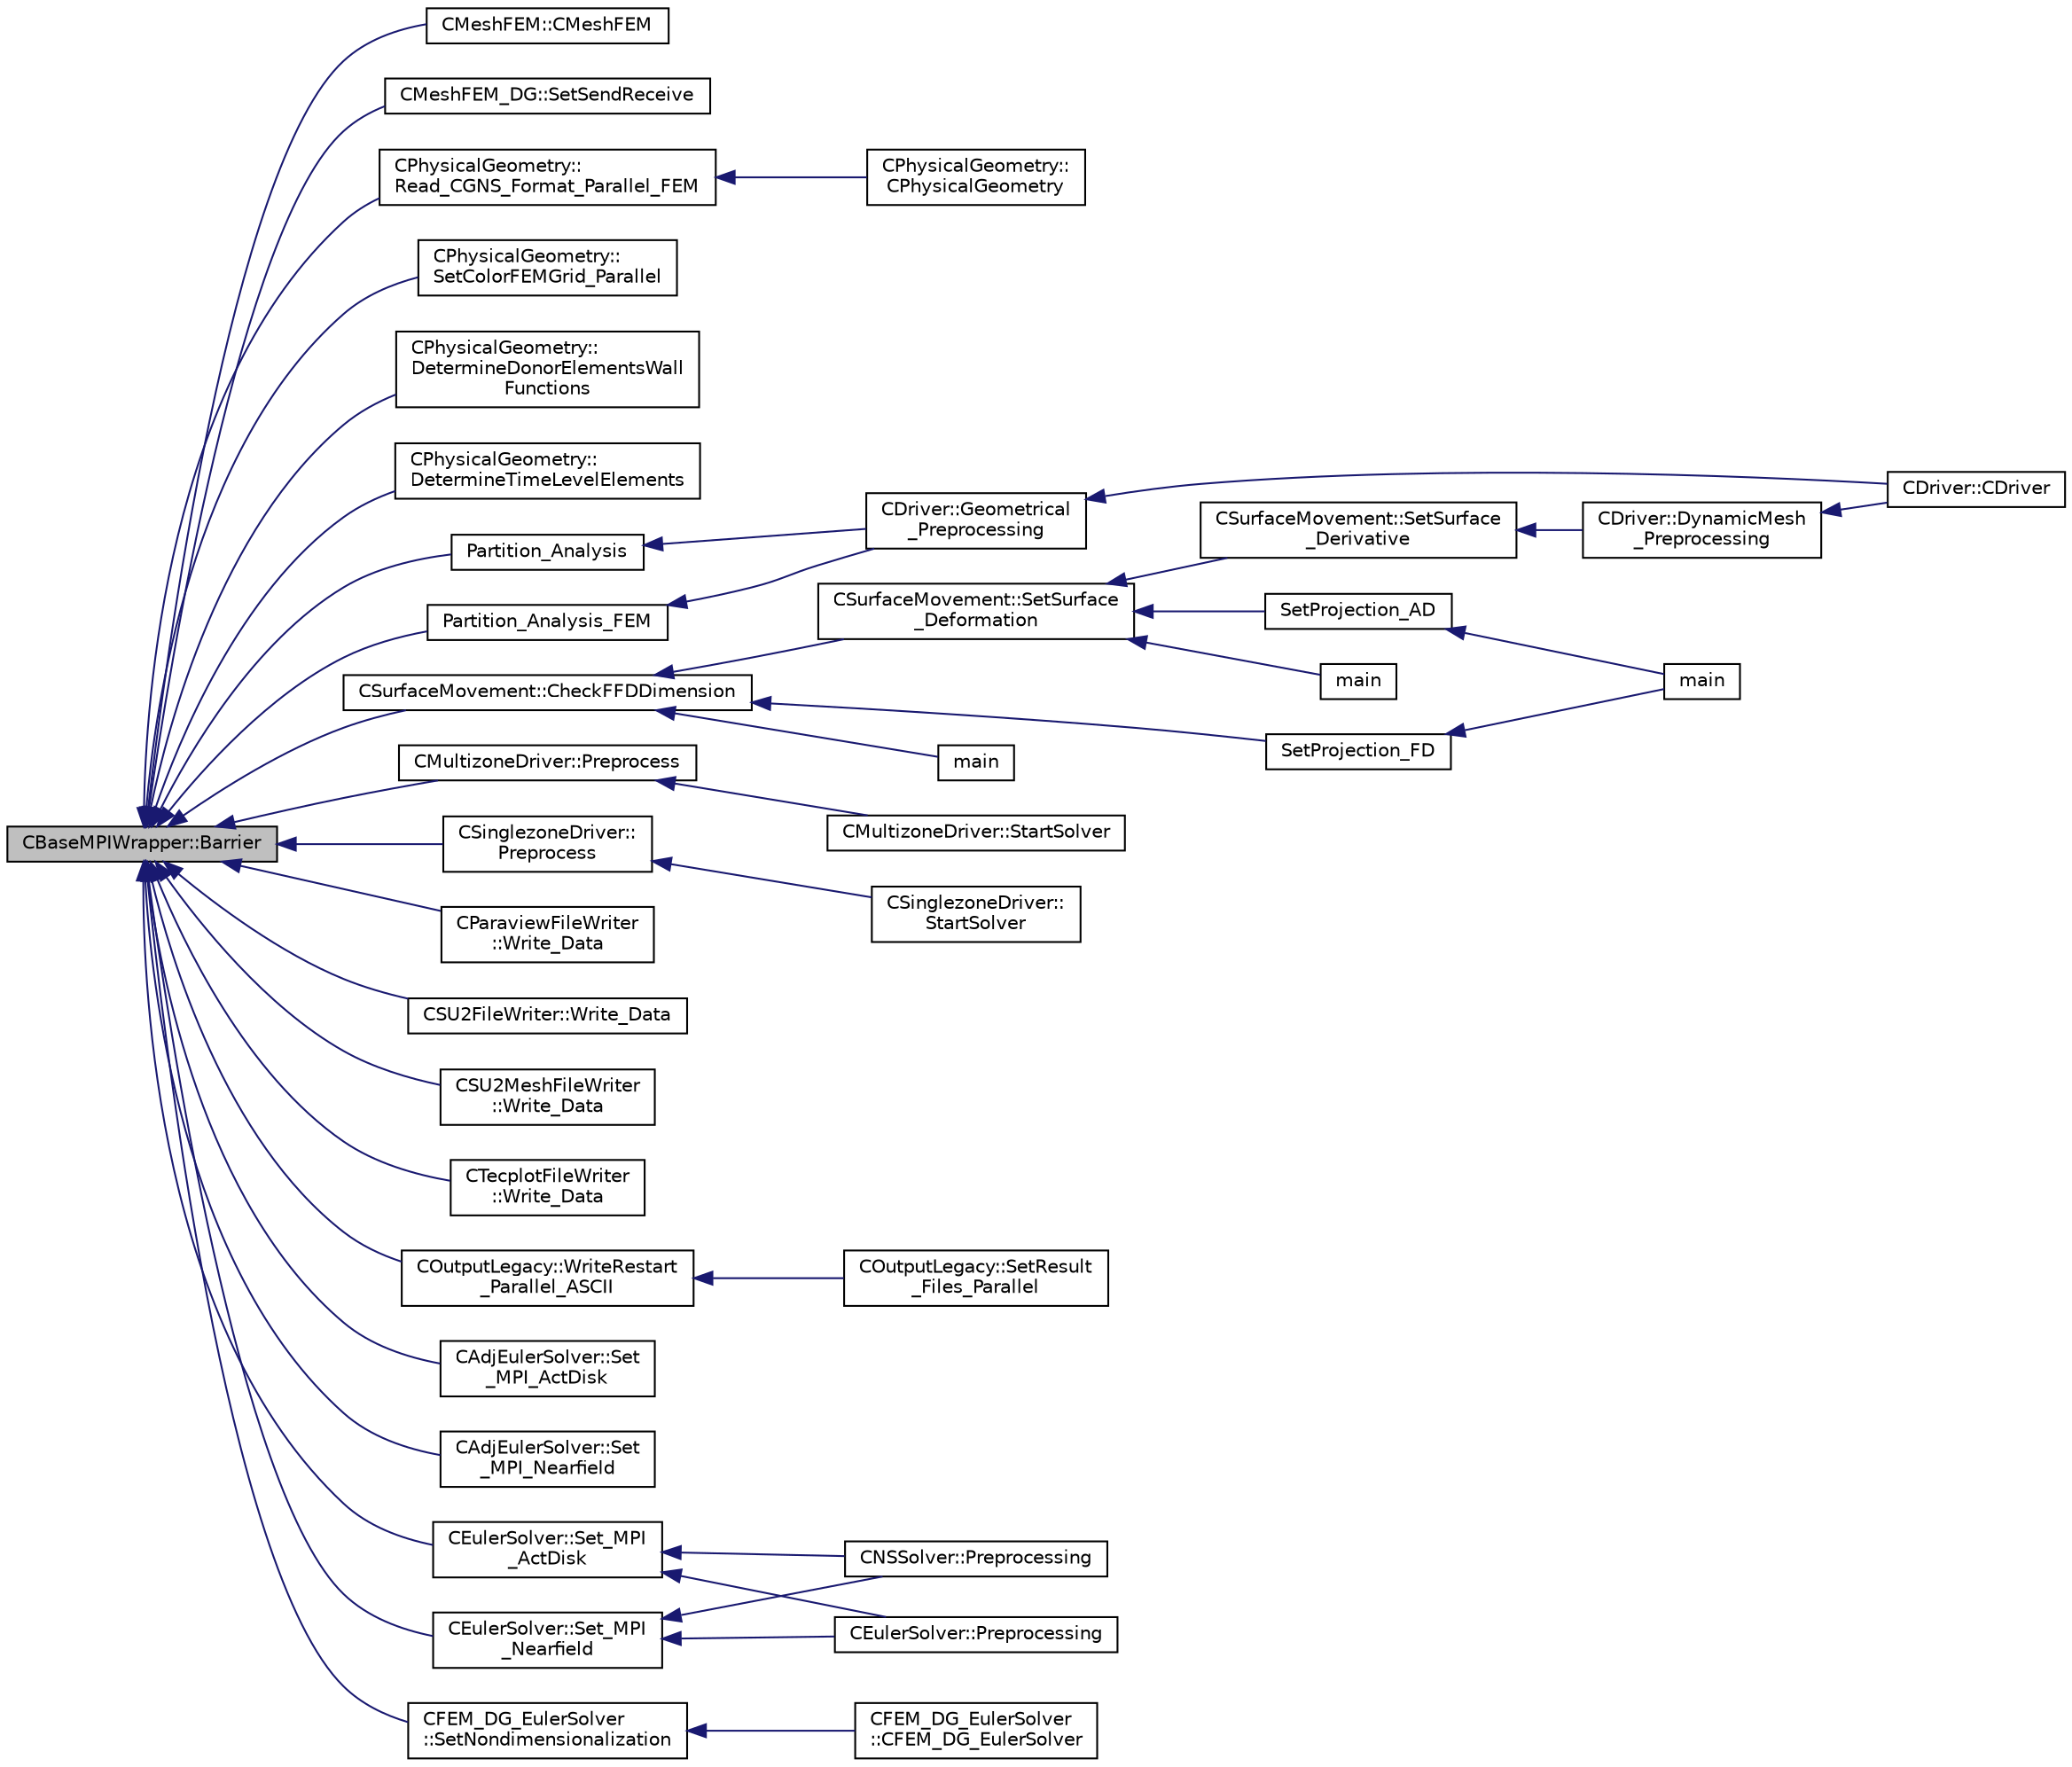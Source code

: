digraph "CBaseMPIWrapper::Barrier"
{
  edge [fontname="Helvetica",fontsize="10",labelfontname="Helvetica",labelfontsize="10"];
  node [fontname="Helvetica",fontsize="10",shape=record];
  rankdir="LR";
  Node1031 [label="CBaseMPIWrapper::Barrier",height=0.2,width=0.4,color="black", fillcolor="grey75", style="filled", fontcolor="black"];
  Node1031 -> Node1032 [dir="back",color="midnightblue",fontsize="10",style="solid",fontname="Helvetica"];
  Node1032 [label="CMeshFEM::CMeshFEM",height=0.2,width=0.4,color="black", fillcolor="white", style="filled",URL="$class_c_mesh_f_e_m.html#ae74b12670fb49ad4d28836d9fc2aab8d",tooltip="Redistributes the grid over the ranks and creates the halo layer. "];
  Node1031 -> Node1033 [dir="back",color="midnightblue",fontsize="10",style="solid",fontname="Helvetica"];
  Node1033 [label="CMeshFEM_DG::SetSendReceive",height=0.2,width=0.4,color="black", fillcolor="white", style="filled",URL="$class_c_mesh_f_e_m___d_g.html#adf8fcdf33a354af9a10af730fe9786bb",tooltip="Set the send receive boundaries of the grid. "];
  Node1031 -> Node1034 [dir="back",color="midnightblue",fontsize="10",style="solid",fontname="Helvetica"];
  Node1034 [label="CPhysicalGeometry::\lRead_CGNS_Format_Parallel_FEM",height=0.2,width=0.4,color="black", fillcolor="white", style="filled",URL="$class_c_physical_geometry.html#a5fa5c4805d03646f8bfbf8622265f958",tooltip="Reads for the FEM solver the geometry of the grid and adjust the boundary conditions with the configu..."];
  Node1034 -> Node1035 [dir="back",color="midnightblue",fontsize="10",style="solid",fontname="Helvetica"];
  Node1035 [label="CPhysicalGeometry::\lCPhysicalGeometry",height=0.2,width=0.4,color="black", fillcolor="white", style="filled",URL="$class_c_physical_geometry.html#a075a737b341a64de5463ddd41096692e",tooltip="Reads the geometry of the grid and adjust the boundary conditions with the configuration file..."];
  Node1031 -> Node1036 [dir="back",color="midnightblue",fontsize="10",style="solid",fontname="Helvetica"];
  Node1036 [label="CPhysicalGeometry::\lSetColorFEMGrid_Parallel",height=0.2,width=0.4,color="black", fillcolor="white", style="filled",URL="$class_c_physical_geometry.html#a731c0207381f31f0b1165b646abc2acb",tooltip="Set the domains for FEM grid partitioning using ParMETIS. "];
  Node1031 -> Node1037 [dir="back",color="midnightblue",fontsize="10",style="solid",fontname="Helvetica"];
  Node1037 [label="CPhysicalGeometry::\lDetermineDonorElementsWall\lFunctions",height=0.2,width=0.4,color="black", fillcolor="white", style="filled",URL="$class_c_physical_geometry.html#acef4e18142b580bf09f21e5b71387d5f",tooltip="Determine the donor elements for the boundary elements on viscous wall boundaries when wall functions..."];
  Node1031 -> Node1038 [dir="back",color="midnightblue",fontsize="10",style="solid",fontname="Helvetica"];
  Node1038 [label="CPhysicalGeometry::\lDetermineTimeLevelElements",height=0.2,width=0.4,color="black", fillcolor="white", style="filled",URL="$class_c_physical_geometry.html#a18f63cc49f7dc20241a0599ad1426ba8",tooltip="Determine the time level of the elements when time accurate local time stepping is employed..."];
  Node1031 -> Node1039 [dir="back",color="midnightblue",fontsize="10",style="solid",fontname="Helvetica"];
  Node1039 [label="CSurfaceMovement::CheckFFDDimension",height=0.2,width=0.4,color="black", fillcolor="white", style="filled",URL="$class_c_surface_movement.html#ac96d720da758ca2e213d8198ba738525",tooltip="Check the intersections of the FFD with the surface. "];
  Node1039 -> Node1040 [dir="back",color="midnightblue",fontsize="10",style="solid",fontname="Helvetica"];
  Node1040 [label="CSurfaceMovement::SetSurface\l_Deformation",height=0.2,width=0.4,color="black", fillcolor="white", style="filled",URL="$class_c_surface_movement.html#a23bec9fbe1bcd7f6117100de93381ac3",tooltip="Set the surface/boundary deformation. "];
  Node1040 -> Node1041 [dir="back",color="midnightblue",fontsize="10",style="solid",fontname="Helvetica"];
  Node1041 [label="CSurfaceMovement::SetSurface\l_Derivative",height=0.2,width=0.4,color="black", fillcolor="white", style="filled",URL="$class_c_surface_movement.html#af6aac73d04565bf6e9b81305b66e97e7",tooltip="Set derivatives of the surface/boundary deformation. "];
  Node1041 -> Node1042 [dir="back",color="midnightblue",fontsize="10",style="solid",fontname="Helvetica"];
  Node1042 [label="CDriver::DynamicMesh\l_Preprocessing",height=0.2,width=0.4,color="black", fillcolor="white", style="filled",URL="$class_c_driver.html#af585d91d9c08dbddcc2b3e67dd5f5af9",tooltip="GridMovement_Preprocessing. "];
  Node1042 -> Node1043 [dir="back",color="midnightblue",fontsize="10",style="solid",fontname="Helvetica"];
  Node1043 [label="CDriver::CDriver",height=0.2,width=0.4,color="black", fillcolor="white", style="filled",URL="$class_c_driver.html#a3fca4a013a6efa9bbb38fe78a86b5f3d",tooltip="Constructor of the class. "];
  Node1040 -> Node1044 [dir="back",color="midnightblue",fontsize="10",style="solid",fontname="Helvetica"];
  Node1044 [label="main",height=0.2,width=0.4,color="black", fillcolor="white", style="filled",URL="$_s_u2___d_e_f_8cpp.html#a0ddf1224851353fc92bfbff6f499fa97"];
  Node1040 -> Node1045 [dir="back",color="midnightblue",fontsize="10",style="solid",fontname="Helvetica"];
  Node1045 [label="SetProjection_AD",height=0.2,width=0.4,color="black", fillcolor="white", style="filled",URL="$_s_u2___d_o_t_8cpp.html#a3fceed882e8eb3d6796c8e8396af7d87",tooltip="Projection of the surface sensitivity using algorithmic differentiation (AD). "];
  Node1045 -> Node1046 [dir="back",color="midnightblue",fontsize="10",style="solid",fontname="Helvetica"];
  Node1046 [label="main",height=0.2,width=0.4,color="black", fillcolor="white", style="filled",URL="$_s_u2___d_o_t_8cpp.html#a0ddf1224851353fc92bfbff6f499fa97"];
  Node1039 -> Node1047 [dir="back",color="midnightblue",fontsize="10",style="solid",fontname="Helvetica"];
  Node1047 [label="SetProjection_FD",height=0.2,width=0.4,color="black", fillcolor="white", style="filled",URL="$_s_u2___d_o_t_8cpp.html#a5c5163a755085e03f1dfa23aeb7e21f2",tooltip="Projection of the surface sensitivity using finite differences (FD). "];
  Node1047 -> Node1046 [dir="back",color="midnightblue",fontsize="10",style="solid",fontname="Helvetica"];
  Node1039 -> Node1048 [dir="back",color="midnightblue",fontsize="10",style="solid",fontname="Helvetica"];
  Node1048 [label="main",height=0.2,width=0.4,color="black", fillcolor="white", style="filled",URL="$_s_u2___g_e_o_8cpp.html#a0ddf1224851353fc92bfbff6f499fa97"];
  Node1031 -> Node1049 [dir="back",color="midnightblue",fontsize="10",style="solid",fontname="Helvetica"];
  Node1049 [label="Partition_Analysis",height=0.2,width=0.4,color="black", fillcolor="white", style="filled",URL="$definition__structure_8cpp.html#a30aa1f3af065c88dc4b96e8227c687b1",tooltip="Performs an analysis of the mesh partitions for distributed memory calculations. "];
  Node1049 -> Node1050 [dir="back",color="midnightblue",fontsize="10",style="solid",fontname="Helvetica"];
  Node1050 [label="CDriver::Geometrical\l_Preprocessing",height=0.2,width=0.4,color="black", fillcolor="white", style="filled",URL="$class_c_driver.html#ad3d55fa299acdb779a7772bcee249004",tooltip="Construction of the edge-based data structure and the multigrid structure. "];
  Node1050 -> Node1043 [dir="back",color="midnightblue",fontsize="10",style="solid",fontname="Helvetica"];
  Node1031 -> Node1051 [dir="back",color="midnightblue",fontsize="10",style="solid",fontname="Helvetica"];
  Node1051 [label="Partition_Analysis_FEM",height=0.2,width=0.4,color="black", fillcolor="white", style="filled",URL="$definition__structure_8cpp.html#ac8f2a44b074b895036080900e1315053",tooltip="Performs an analysis of the mesh partitions for distributed memory calculations for the FEM solver..."];
  Node1051 -> Node1050 [dir="back",color="midnightblue",fontsize="10",style="solid",fontname="Helvetica"];
  Node1031 -> Node1052 [dir="back",color="midnightblue",fontsize="10",style="solid",fontname="Helvetica"];
  Node1052 [label="CMultizoneDriver::Preprocess",height=0.2,width=0.4,color="black", fillcolor="white", style="filled",URL="$class_c_multizone_driver.html#a29c97f0dff69501feb7d5f8fe2670088",tooltip="Preprocess the multizone iteration. "];
  Node1052 -> Node1053 [dir="back",color="midnightblue",fontsize="10",style="solid",fontname="Helvetica"];
  Node1053 [label="CMultizoneDriver::StartSolver",height=0.2,width=0.4,color="black", fillcolor="white", style="filled",URL="$class_c_multizone_driver.html#a03cfc000c383ef0d86d34e1c6aef5ff3",tooltip="[Overload] Launch the computation for multizone problems. "];
  Node1031 -> Node1054 [dir="back",color="midnightblue",fontsize="10",style="solid",fontname="Helvetica"];
  Node1054 [label="CSinglezoneDriver::\lPreprocess",height=0.2,width=0.4,color="black", fillcolor="white", style="filled",URL="$class_c_singlezone_driver.html#adc6587c2d0cd656a4fbdebaf611fbbc8",tooltip="Preprocess the single-zone iteration. "];
  Node1054 -> Node1055 [dir="back",color="midnightblue",fontsize="10",style="solid",fontname="Helvetica"];
  Node1055 [label="CSinglezoneDriver::\lStartSolver",height=0.2,width=0.4,color="black", fillcolor="white", style="filled",URL="$class_c_singlezone_driver.html#a6eb4215f7ee740a6d5edb798110ce44a",tooltip="[Overload] Launch the computation for single-zone problems. "];
  Node1031 -> Node1056 [dir="back",color="midnightblue",fontsize="10",style="solid",fontname="Helvetica"];
  Node1056 [label="CParaviewFileWriter\l::Write_Data",height=0.2,width=0.4,color="black", fillcolor="white", style="filled",URL="$class_c_paraview_file_writer.html#acf1ac144d899e6bc6b03fe7eb9b501df",tooltip="Write sorted data to file in paraview file format. "];
  Node1031 -> Node1057 [dir="back",color="midnightblue",fontsize="10",style="solid",fontname="Helvetica"];
  Node1057 [label="CSU2FileWriter::Write_Data",height=0.2,width=0.4,color="black", fillcolor="white", style="filled",URL="$class_c_s_u2_file_writer.html#ac76c4d17f8645e9684914bd4fa3cefba",tooltip="Write sorted data to file in SU2 ASCII file format. "];
  Node1031 -> Node1058 [dir="back",color="midnightblue",fontsize="10",style="solid",fontname="Helvetica"];
  Node1058 [label="CSU2MeshFileWriter\l::Write_Data",height=0.2,width=0.4,color="black", fillcolor="white", style="filled",URL="$class_c_s_u2_mesh_file_writer.html#afb640805d230d2911694f4d1911673c7",tooltip="Write sorted data to file in SU2 mesh file format. "];
  Node1031 -> Node1059 [dir="back",color="midnightblue",fontsize="10",style="solid",fontname="Helvetica"];
  Node1059 [label="CTecplotFileWriter\l::Write_Data",height=0.2,width=0.4,color="black", fillcolor="white", style="filled",URL="$class_c_tecplot_file_writer.html#afcde3acbfcb63f3d5a364cf85cd0e4e9",tooltip="Write sorted data to file in tecplot ASCII file format. "];
  Node1031 -> Node1060 [dir="back",color="midnightblue",fontsize="10",style="solid",fontname="Helvetica"];
  Node1060 [label="COutputLegacy::WriteRestart\l_Parallel_ASCII",height=0.2,width=0.4,color="black", fillcolor="white", style="filled",URL="$class_c_output_legacy.html#a6511b32d9b2fd3198c1de49256469fa0",tooltip="Write a native SU2 restart file (ASCII) in parallel. "];
  Node1060 -> Node1061 [dir="back",color="midnightblue",fontsize="10",style="solid",fontname="Helvetica"];
  Node1061 [label="COutputLegacy::SetResult\l_Files_Parallel",height=0.2,width=0.4,color="black", fillcolor="white", style="filled",URL="$class_c_output_legacy.html#a9e7832982d8237df4df455b027fd203b",tooltip="Writes and organizes the all the output files, except the history one, for parallel computations..."];
  Node1031 -> Node1062 [dir="back",color="midnightblue",fontsize="10",style="solid",fontname="Helvetica"];
  Node1062 [label="CAdjEulerSolver::Set\l_MPI_ActDisk",height=0.2,width=0.4,color="black", fillcolor="white", style="filled",URL="$class_c_adj_euler_solver.html#a955c1b2bca0b00f14d155fd6eb3f6747",tooltip="Parallelization of Undivided Laplacian. "];
  Node1031 -> Node1063 [dir="back",color="midnightblue",fontsize="10",style="solid",fontname="Helvetica"];
  Node1063 [label="CAdjEulerSolver::Set\l_MPI_Nearfield",height=0.2,width=0.4,color="black", fillcolor="white", style="filled",URL="$class_c_adj_euler_solver.html#aa98c9e9d9c776c686ac0b10ad662ab90",tooltip="Parallelization of Undivided Laplacian. "];
  Node1031 -> Node1064 [dir="back",color="midnightblue",fontsize="10",style="solid",fontname="Helvetica"];
  Node1064 [label="CEulerSolver::Set_MPI\l_ActDisk",height=0.2,width=0.4,color="black", fillcolor="white", style="filled",URL="$class_c_euler_solver.html#a6af5752ae941083a42f1d5761adb27ef",tooltip="Parallelization of Undivided Laplacian. "];
  Node1064 -> Node1065 [dir="back",color="midnightblue",fontsize="10",style="solid",fontname="Helvetica"];
  Node1065 [label="CEulerSolver::Preprocessing",height=0.2,width=0.4,color="black", fillcolor="white", style="filled",URL="$class_c_euler_solver.html#a8b89e1bfce33284c2d8f5f00f82f3f3f",tooltip="Compute primitive variables and their gradients. "];
  Node1064 -> Node1066 [dir="back",color="midnightblue",fontsize="10",style="solid",fontname="Helvetica"];
  Node1066 [label="CNSSolver::Preprocessing",height=0.2,width=0.4,color="black", fillcolor="white", style="filled",URL="$class_c_n_s_solver.html#a028c83d18cf8520dff2f9628d8a04e4b",tooltip="Restart residual and compute gradients. "];
  Node1031 -> Node1067 [dir="back",color="midnightblue",fontsize="10",style="solid",fontname="Helvetica"];
  Node1067 [label="CEulerSolver::Set_MPI\l_Nearfield",height=0.2,width=0.4,color="black", fillcolor="white", style="filled",URL="$class_c_euler_solver.html#a0a8ca4d40a036d15e801faf05b3c5861",tooltip="Parallelization of Undivided Laplacian. "];
  Node1067 -> Node1065 [dir="back",color="midnightblue",fontsize="10",style="solid",fontname="Helvetica"];
  Node1067 -> Node1066 [dir="back",color="midnightblue",fontsize="10",style="solid",fontname="Helvetica"];
  Node1031 -> Node1068 [dir="back",color="midnightblue",fontsize="10",style="solid",fontname="Helvetica"];
  Node1068 [label="CFEM_DG_EulerSolver\l::SetNondimensionalization",height=0.2,width=0.4,color="black", fillcolor="white", style="filled",URL="$class_c_f_e_m___d_g___euler_solver.html#a31316dc2fe564329d9bb372961b10a3a",tooltip="Set the fluid solver nondimensionalization. "];
  Node1068 -> Node1069 [dir="back",color="midnightblue",fontsize="10",style="solid",fontname="Helvetica"];
  Node1069 [label="CFEM_DG_EulerSolver\l::CFEM_DG_EulerSolver",height=0.2,width=0.4,color="black", fillcolor="white", style="filled",URL="$class_c_f_e_m___d_g___euler_solver.html#a70d30ef9e7cd7620d54ec73f4b1ed28c"];
}
